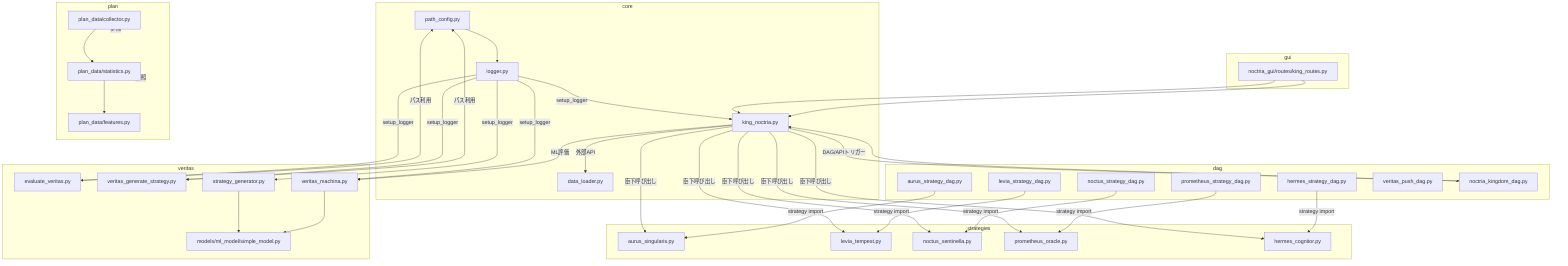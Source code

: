 flowchart TD
  %% --- パス・ロガー基盤 ---
  subgraph core
    path[path_config.py]
    logger[logger.py]
    data_loader[data_loader.py]
    king[king_noctria.py]
  end

  %% --- AI/戦略モジュール ---
  subgraph veritas
    veritas_eval[evaluate_veritas.py]
    veritas_gen[veritas_generate_strategy.py]
    strategy_gen[strategy_generator.py]
    machina[veritas_machina.py]
    simple_model[models/ml_model/simple_model.py]
  end
  subgraph strategies
    aurus[aurus_singularis.py]
    levia[levia_tempest.py]
    noctus[noctus_sentinella.py]
    prometheus[prometheus_oracle.py]
    hermes[hermes_cognitor.py]
  end
  subgraph plan
    collector[plan_data/collector.py]
    statistics[plan_data/statistics.py]
    features[plan_data/features.py]
  end

  %% --- DAG/ワークフロー ---
  subgraph dag
    aurus_dag[aurus_strategy_dag.py]
    levia_dag[levia_strategy_dag.py]
    noctus_dag[noctus_strategy_dag.py]
    prometheus_dag[prometheus_strategy_dag.py]
    hermes_dag[hermes_strategy_dag.py]
    veritas_push_dag[veritas_push_dag.py]
    king_dag[noctria_kingdom_dag.py]
  end

  %% --- GUI/API ---
  subgraph gui
    king_routes[noctria_gui/routes/king_routes.py]
  end

  %% --- 依存関係 ---
  path --> logger
  logger -->|setup_logger| strategy_gen
  logger -->|setup_logger| veritas_gen
  logger -->|setup_logger| machina
  logger -->|setup_logger| king
  logger -->|setup_logger| veritas_eval

  king -->|臣下呼び出し| aurus
  king -->|臣下呼び出し| levia
  king -->|臣下呼び出し| noctus
  king -->|臣下呼び出し| prometheus
  king -->|臣下呼び出し| hermes
  king -->|ML評価| machina
  king -->|外部API| data_loader

  veritas_gen -->|パス利用| path
  veritas_eval -->|パス利用| path

  aurus_dag -->|strategy import| aurus
  levia_dag -->|strategy import| levia
  noctus_dag -->|strategy import| noctus
  prometheus_dag -->|strategy import| prometheus
  hermes_dag -->|strategy import| hermes

  king_dag --> king
  king_routes --> king

  collector --> statistics
  statistics --> features

  plan -->|参照| collector
  plan -->|参照| statistics

  king -->|DAG/APIトリガー| king_dag
  king_routes --> king

  strategy_gen --> simple_model
  machina --> simple_model
